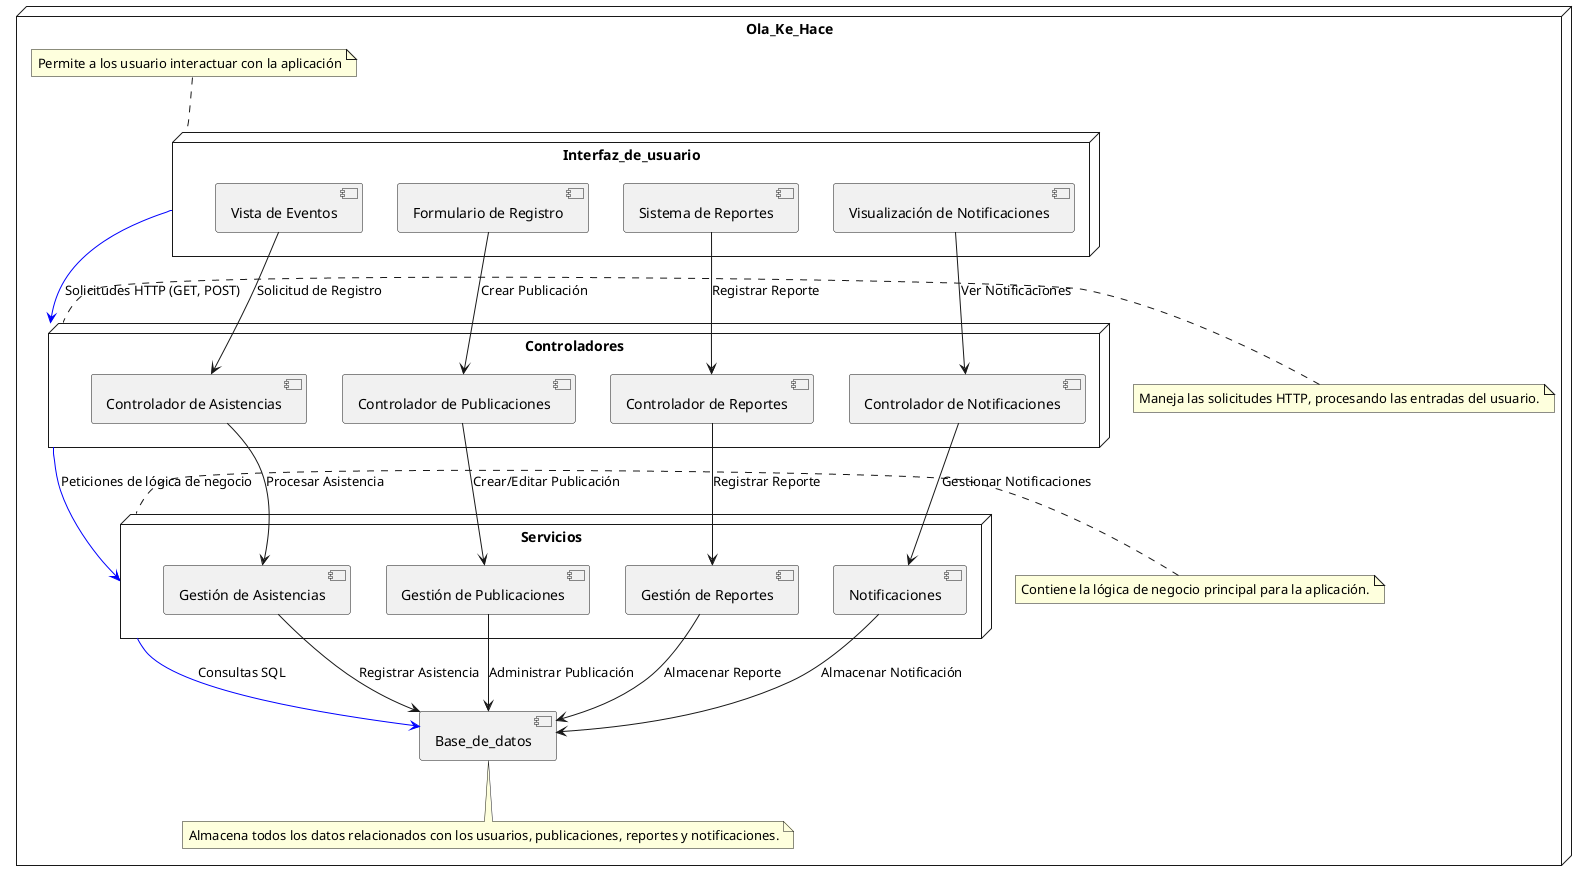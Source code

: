 @startuml components

node Ola_Ke_Hace {

    node Interfaz_de_usuario {
        component "Vista de Eventos" as eventView
        component "Formulario de Registro" as registerForm
        component "Sistema de Reportes" as reportSystem
        component "Visualización de Notificaciones" as notificationsUI
    }
    note top of Interfaz_de_usuario: Permite a los usuario interactuar con la aplicación
    
    node Controladores {
        component "Controlador de Asistencias" as attendanceCtrl
        component "Controlador de Reportes" as reportCtrl
        component "Controlador de Publicaciones" as postCtrl
        component "Controlador de Notificaciones" as notifCtrl
    }
    note left of Controladores : Maneja las solicitudes HTTP, procesando las entradas del usuario.

    node Servicios
    note left  : Contiene la lógica de negocio principal para la aplicación.
    node Servicios {
        component "Gestión de Asistencias" as attendanceSvc
        component "Gestión de Reportes" as reportSvc
        component "Gestión de Publicaciones" as postSvc
        component "Notificaciones" as notifSvc
    }

    [Base_de_datos]
    note bottom of Base_de_datos: Almacena todos los datos relacionados con los usuarios, publicaciones, reportes y notificaciones.
    
    Interfaz_de_usuario -down[#0000FF]-> Controladores : Solicitudes HTTP (GET, POST)
    Controladores -down[#0000FF]-> Servicios : Peticiones de lógica de negocio
    Servicios -[#0000FF]-> [Base_de_datos] : Consultas SQL
    

    eventView --> attendanceCtrl : Solicitud de Registro
    registerForm --> postCtrl : Crear Publicación
    reportSystem --> reportCtrl : Registrar Reporte
    notificationsUI --> notifCtrl : Ver Notificaciones

    attendanceCtrl --> attendanceSvc : Procesar Asistencia
    reportCtrl --> reportSvc : Registrar Reporte
    postCtrl --> postSvc : Crear/Editar Publicación
    notifCtrl --> notifSvc : Gestionar Notificaciones

    attendanceSvc --> [Base_de_datos] : Registrar Asistencia
    reportSvc --> [Base_de_datos] : Almacenar Reporte
    postSvc --> [Base_de_datos] : Administrar Publicación
    notifSvc --> [Base_de_datos] : Almacenar Notificación


}

@enduml
